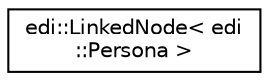 digraph "Representación gráfica de la clase"
{
  edge [fontname="Helvetica",fontsize="10",labelfontname="Helvetica",labelfontsize="10"];
  node [fontname="Helvetica",fontsize="10",shape=record];
  rankdir="LR";
  Node1 [label="edi::LinkedNode\< edi\l::Persona \>",height=0.2,width=0.4,color="black", fillcolor="white", style="filled",URL="$classedi_1_1LinkedNode.html"];
}
